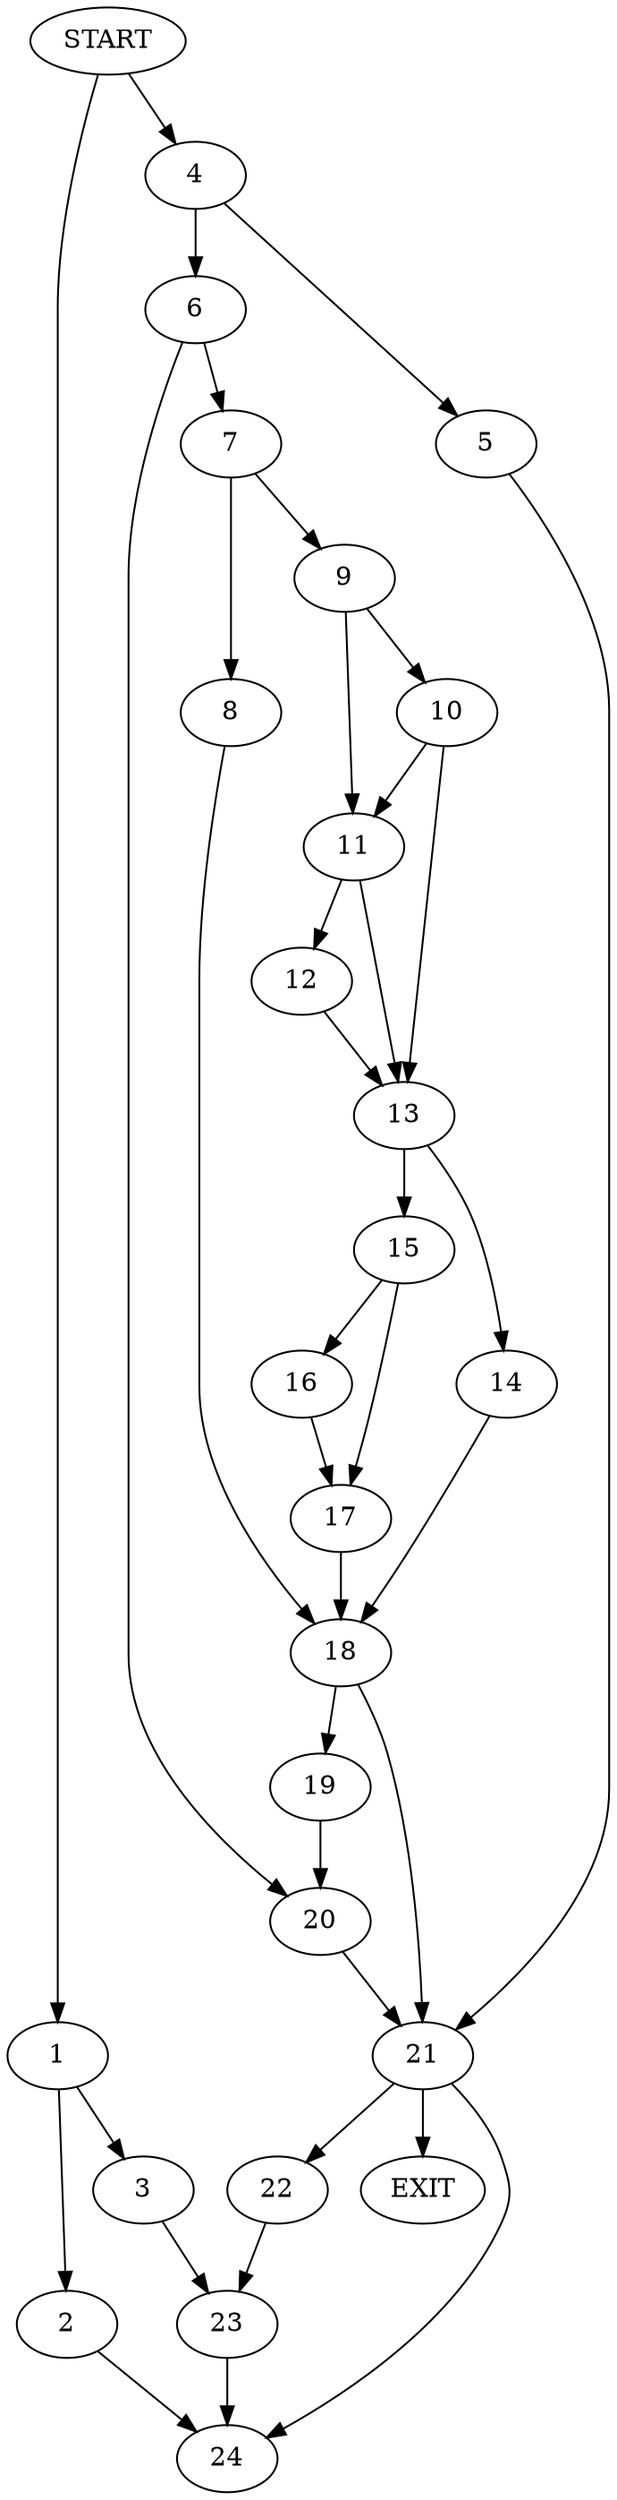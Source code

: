 digraph { 
0 [label="START"];
1;
2;
3;
4;
5;
6;
7;
8;
9;
10;
11;
12;
13;
14;
15;
16;
17;
18;
19;
20;
21;
22;
23;
24;
25[label="EXIT"];
0 -> 4;
0 -> 1;
1 -> 2;
1 -> 3;
2 -> 24;
3 -> 23;
4 -> 5;
4 -> 6;
5 -> 21;
6 -> 7;
6 -> 20;
7 -> 8;
7 -> 9;
8 -> 18;
9 -> 10;
9 -> 11;
10 -> 13;
10 -> 11;
11 -> 12;
11 -> 13;
12 -> 13;
13 -> 14;
13 -> 15;
14 -> 18;
15 -> 16;
15 -> 17;
16 -> 17;
17 -> 18;
18 -> 21;
18 -> 19;
19 -> 20;
20 -> 21;
21 -> 25;
21 -> 22;
21:s2 -> 24;
22 -> 23;
23 -> 24;
}